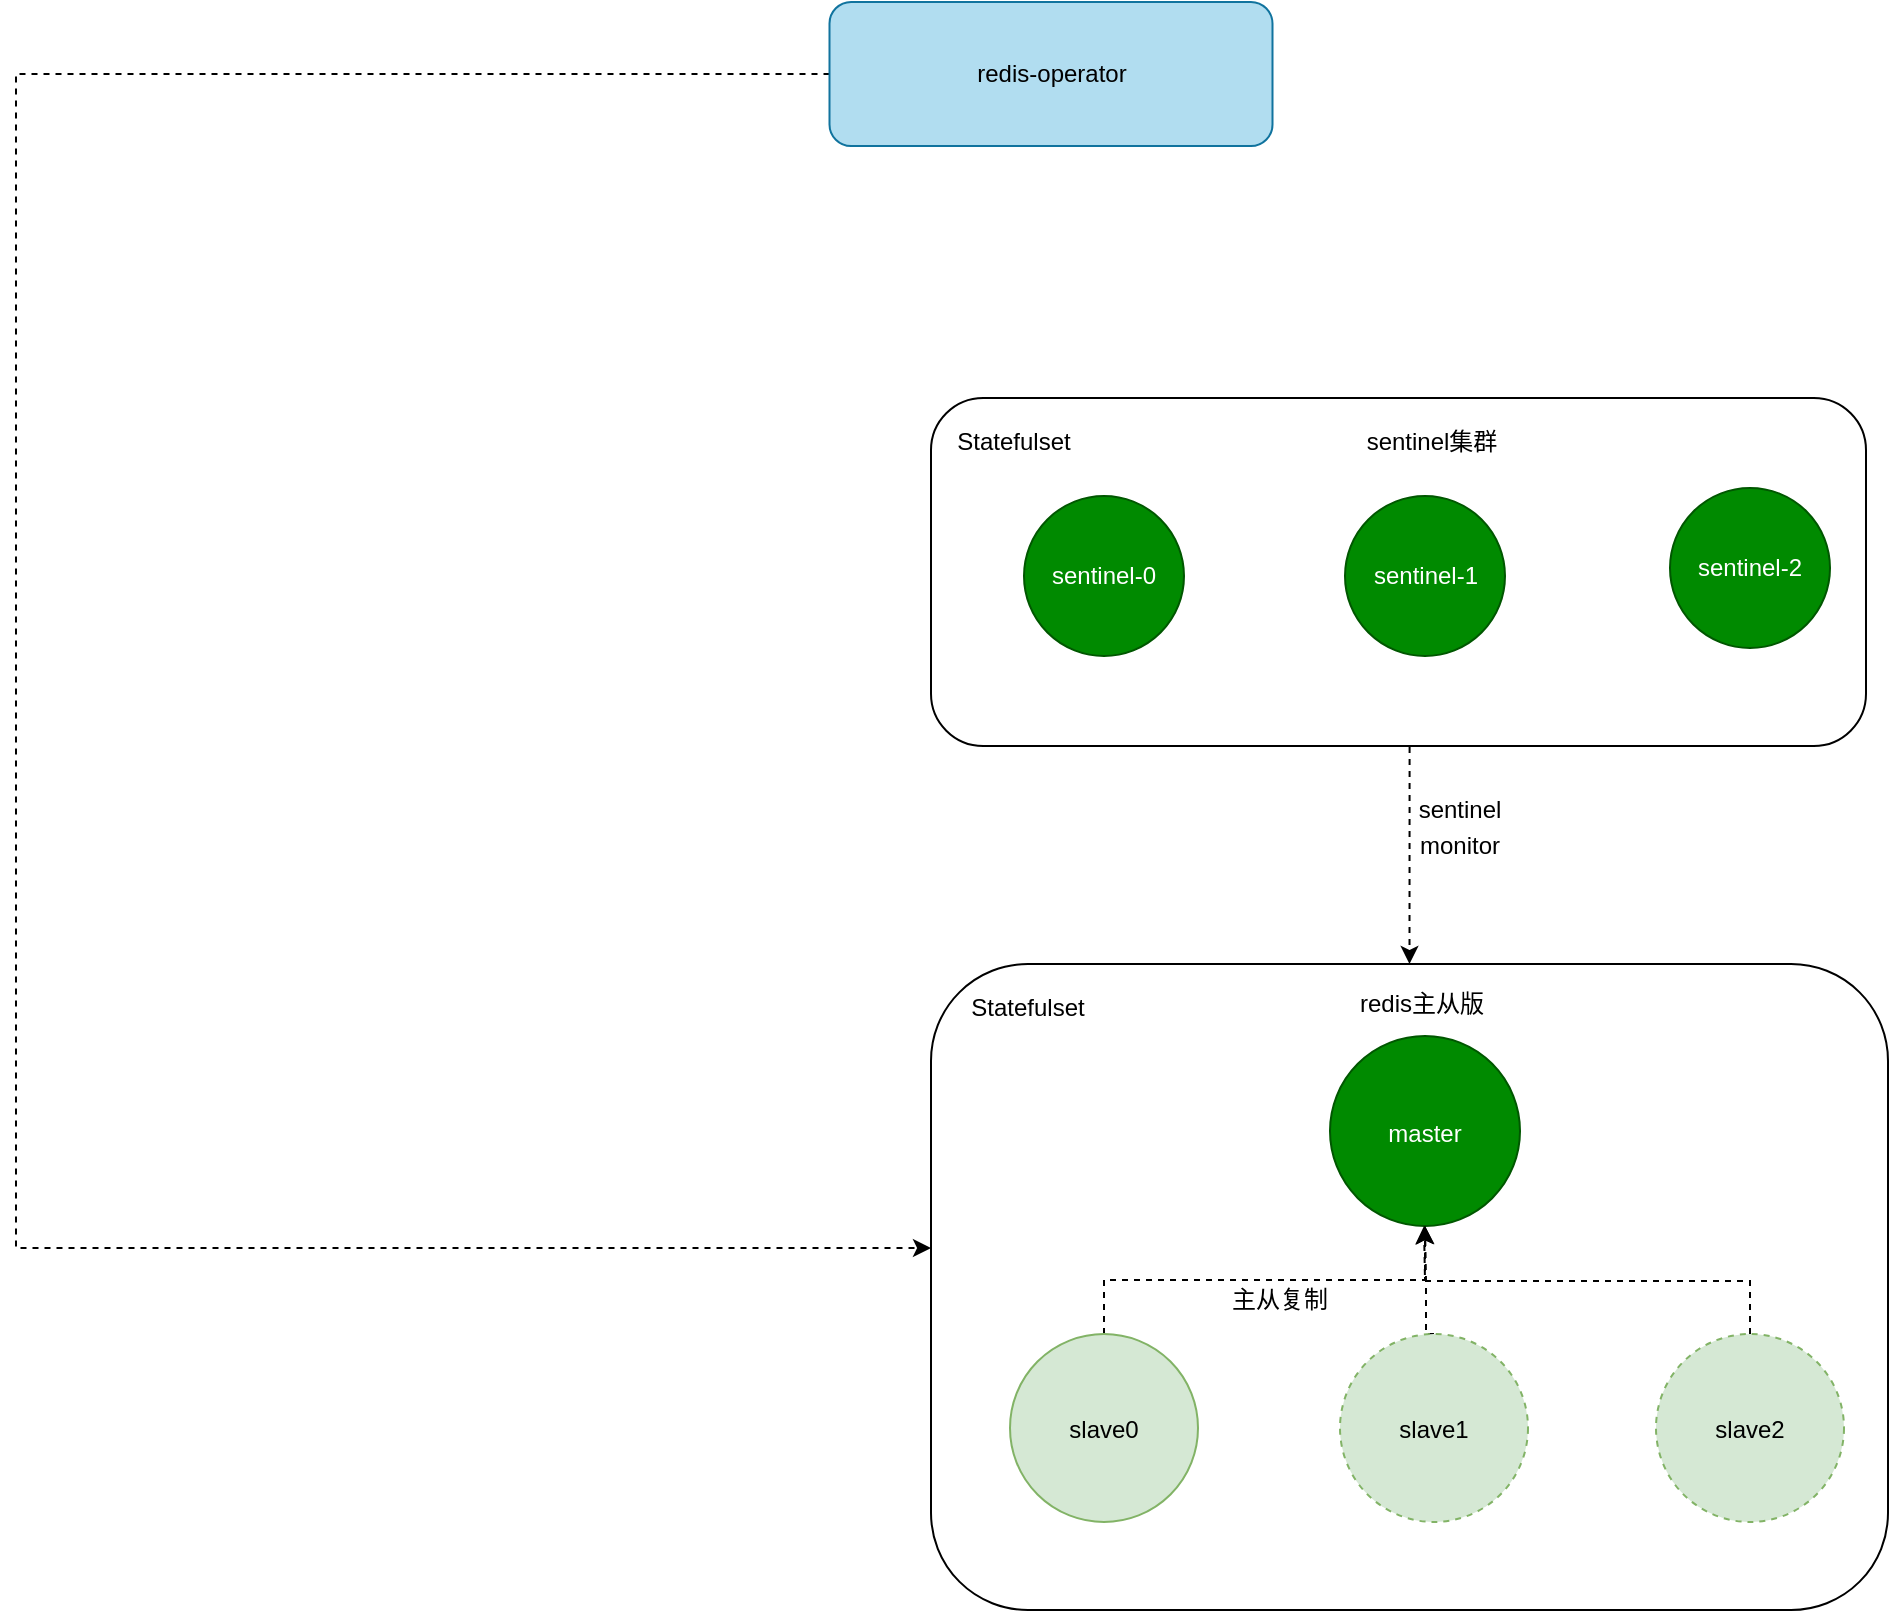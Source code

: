 <mxfile version="21.2.9" type="github">
  <diagram id="rYdwiMb5jvszhZctyrXV" name="第 1 页">
    <mxGraphModel dx="872" dy="757" grid="0" gridSize="10" guides="1" tooltips="1" connect="1" arrows="1" fold="1" page="0" pageScale="1" pageWidth="1920" pageHeight="1200" math="0" shadow="0">
      <root>
        <mxCell id="0" />
        <mxCell id="1" parent="0" />
        <mxCell id="YQscOVflWYW1QB9K6YFz-36" value="" style="rounded=1;whiteSpace=wrap;html=1;" parent="1" vertex="1">
          <mxGeometry x="879.5" y="819" width="478.5" height="323" as="geometry" />
        </mxCell>
        <mxCell id="JCnKJu_SesA96RIREx59-6" style="edgeStyle=orthogonalEdgeStyle;rounded=0;orthogonalLoop=1;jettySize=auto;html=1;exitX=0.5;exitY=1;exitDx=0;exitDy=0;entryX=0.5;entryY=0;entryDx=0;entryDy=0;dashed=1;" edge="1" parent="1" source="YQscOVflWYW1QB9K6YFz-4" target="YQscOVflWYW1QB9K6YFz-36">
          <mxGeometry relative="1" as="geometry">
            <Array as="points">
              <mxPoint x="1119" y="710" />
            </Array>
          </mxGeometry>
        </mxCell>
        <mxCell id="YQscOVflWYW1QB9K6YFz-4" value="" style="rounded=1;whiteSpace=wrap;html=1;" parent="1" vertex="1">
          <mxGeometry x="879.5" y="536" width="467.5" height="174" as="geometry" />
        </mxCell>
        <mxCell id="YQscOVflWYW1QB9K6YFz-1" value="sentinel-0" style="ellipse;whiteSpace=wrap;html=1;aspect=fixed;fillColor=#008a00;fontColor=#ffffff;strokeColor=#005700;" parent="1" vertex="1">
          <mxGeometry x="926" y="585" width="80" height="80" as="geometry" />
        </mxCell>
        <mxCell id="YQscOVflWYW1QB9K6YFz-2" value="sentinel-2" style="ellipse;whiteSpace=wrap;html=1;aspect=fixed;fillColor=#008a00;fontColor=#ffffff;strokeColor=#005700;" parent="1" vertex="1">
          <mxGeometry x="1249" y="581" width="80" height="80" as="geometry" />
        </mxCell>
        <mxCell id="YQscOVflWYW1QB9K6YFz-3" value="sentinel-1" style="ellipse;whiteSpace=wrap;html=1;aspect=fixed;fillColor=#008a00;fontColor=#ffffff;strokeColor=#005700;" parent="1" vertex="1">
          <mxGeometry x="1086.5" y="585" width="80" height="80" as="geometry" />
        </mxCell>
        <mxCell id="YQscOVflWYW1QB9K6YFz-5" value="sentinel集群" style="text;html=1;strokeColor=none;fillColor=none;align=center;verticalAlign=middle;whiteSpace=wrap;rounded=0;" parent="1" vertex="1">
          <mxGeometry x="1093.5" y="543" width="72" height="30" as="geometry" />
        </mxCell>
        <mxCell id="YQscOVflWYW1QB9K6YFz-37" value="&lt;p style=&quot;line-height: 150%;&quot;&gt;master&lt;br&gt;&lt;/p&gt;" style="ellipse;whiteSpace=wrap;html=1;aspect=fixed;fillColor=#008a00;fontColor=#ffffff;strokeColor=#005700;" parent="1" vertex="1">
          <mxGeometry x="1079" y="855" width="95" height="95" as="geometry" />
        </mxCell>
        <mxCell id="gdGmkP0q-EB1DCXv0-2s-3" style="edgeStyle=orthogonalEdgeStyle;rounded=0;orthogonalLoop=1;jettySize=auto;html=1;exitX=0.5;exitY=0;exitDx=0;exitDy=0;entryX=0.5;entryY=1;entryDx=0;entryDy=0;dashed=1;" parent="1" source="YQscOVflWYW1QB9K6YFz-39" target="YQscOVflWYW1QB9K6YFz-37" edge="1">
          <mxGeometry relative="1" as="geometry" />
        </mxCell>
        <mxCell id="YQscOVflWYW1QB9K6YFz-39" value="&lt;p style=&quot;line-height: 150%;&quot;&gt;slave0&lt;br&gt;&lt;/p&gt;" style="ellipse;whiteSpace=wrap;html=1;aspect=fixed;fillColor=#d5e8d4;strokeColor=#82b366;" parent="1" vertex="1">
          <mxGeometry x="919" y="1004" width="94" height="94" as="geometry" />
        </mxCell>
        <mxCell id="B2N0Zq3Kd3Tc7z_olNVD-13" style="edgeStyle=orthogonalEdgeStyle;rounded=0;orthogonalLoop=1;jettySize=auto;html=1;exitX=0;exitY=0.5;exitDx=0;exitDy=0;dashed=1;" parent="1" source="YQscOVflWYW1QB9K6YFz-41" target="YQscOVflWYW1QB9K6YFz-36" edge="1">
          <mxGeometry relative="1" as="geometry">
            <mxPoint x="372.625" y="961.375" as="targetPoint" />
            <Array as="points">
              <mxPoint x="422" y="374" />
              <mxPoint x="422" y="961" />
            </Array>
          </mxGeometry>
        </mxCell>
        <mxCell id="YQscOVflWYW1QB9K6YFz-41" value="redis-operator" style="rounded=1;whiteSpace=wrap;html=1;fillColor=#b1ddf0;strokeColor=#10739e;" parent="1" vertex="1">
          <mxGeometry x="828.75" y="338" width="221.5" height="72" as="geometry" />
        </mxCell>
        <mxCell id="B2N0Zq3Kd3Tc7z_olNVD-1" value="redis主从版" style="text;html=1;strokeColor=none;fillColor=none;align=center;verticalAlign=middle;whiteSpace=wrap;rounded=0;" parent="1" vertex="1">
          <mxGeometry x="1086.5" y="824" width="76" height="30" as="geometry" />
        </mxCell>
        <mxCell id="gdGmkP0q-EB1DCXv0-2s-6" value="主从复制" style="text;html=1;strokeColor=none;fillColor=none;align=center;verticalAlign=middle;whiteSpace=wrap;rounded=0;" parent="1" vertex="1">
          <mxGeometry x="1024" y="972" width="60" height="30" as="geometry" />
        </mxCell>
        <mxCell id="JCnKJu_SesA96RIREx59-3" style="edgeStyle=orthogonalEdgeStyle;rounded=0;orthogonalLoop=1;jettySize=auto;html=1;exitX=0.5;exitY=0;exitDx=0;exitDy=0;entryX=0.5;entryY=1;entryDx=0;entryDy=0;dashed=1;" edge="1" parent="1" source="JCnKJu_SesA96RIREx59-1" target="YQscOVflWYW1QB9K6YFz-37">
          <mxGeometry relative="1" as="geometry">
            <Array as="points">
              <mxPoint x="1127" y="1004" />
              <mxPoint x="1127" y="977" />
              <mxPoint x="1127" y="977" />
            </Array>
          </mxGeometry>
        </mxCell>
        <mxCell id="JCnKJu_SesA96RIREx59-1" value="&lt;p style=&quot;line-height: 150%;&quot;&gt;slave1&lt;br&gt;&lt;/p&gt;" style="ellipse;whiteSpace=wrap;html=1;aspect=fixed;fillColor=#d5e8d4;strokeColor=#82b366;dashed=1;" vertex="1" parent="1">
          <mxGeometry x="1084" y="1004" width="94" height="94" as="geometry" />
        </mxCell>
        <mxCell id="JCnKJu_SesA96RIREx59-4" style="edgeStyle=orthogonalEdgeStyle;rounded=0;orthogonalLoop=1;jettySize=auto;html=1;exitX=0.5;exitY=0;exitDx=0;exitDy=0;dashed=1;" edge="1" parent="1" source="JCnKJu_SesA96RIREx59-2">
          <mxGeometry relative="1" as="geometry">
            <mxPoint x="1126" y="950" as="targetPoint" />
          </mxGeometry>
        </mxCell>
        <mxCell id="JCnKJu_SesA96RIREx59-2" value="&lt;p style=&quot;line-height: 150%;&quot;&gt;slave2&lt;br&gt;&lt;/p&gt;" style="ellipse;whiteSpace=wrap;html=1;aspect=fixed;fillColor=#d5e8d4;strokeColor=#82b366;dashed=1;" vertex="1" parent="1">
          <mxGeometry x="1242" y="1004" width="94" height="94" as="geometry" />
        </mxCell>
        <mxCell id="JCnKJu_SesA96RIREx59-7" value="&lt;p style=&quot;line-height: 150%;&quot;&gt;sentinel monitor&lt;/p&gt;" style="text;html=1;strokeColor=none;fillColor=none;align=center;verticalAlign=middle;whiteSpace=wrap;rounded=0;" vertex="1" parent="1">
          <mxGeometry x="1114" y="735" width="60" height="30" as="geometry" />
        </mxCell>
        <mxCell id="JCnKJu_SesA96RIREx59-8" value="Statefulset" style="text;html=1;strokeColor=none;fillColor=none;align=center;verticalAlign=middle;whiteSpace=wrap;rounded=0;" vertex="1" parent="1">
          <mxGeometry x="898" y="826" width="60" height="30" as="geometry" />
        </mxCell>
        <mxCell id="JCnKJu_SesA96RIREx59-9" value="Statefulset" style="text;html=1;strokeColor=none;fillColor=none;align=center;verticalAlign=middle;whiteSpace=wrap;rounded=0;" vertex="1" parent="1">
          <mxGeometry x="891" y="543" width="60" height="30" as="geometry" />
        </mxCell>
      </root>
    </mxGraphModel>
  </diagram>
</mxfile>
